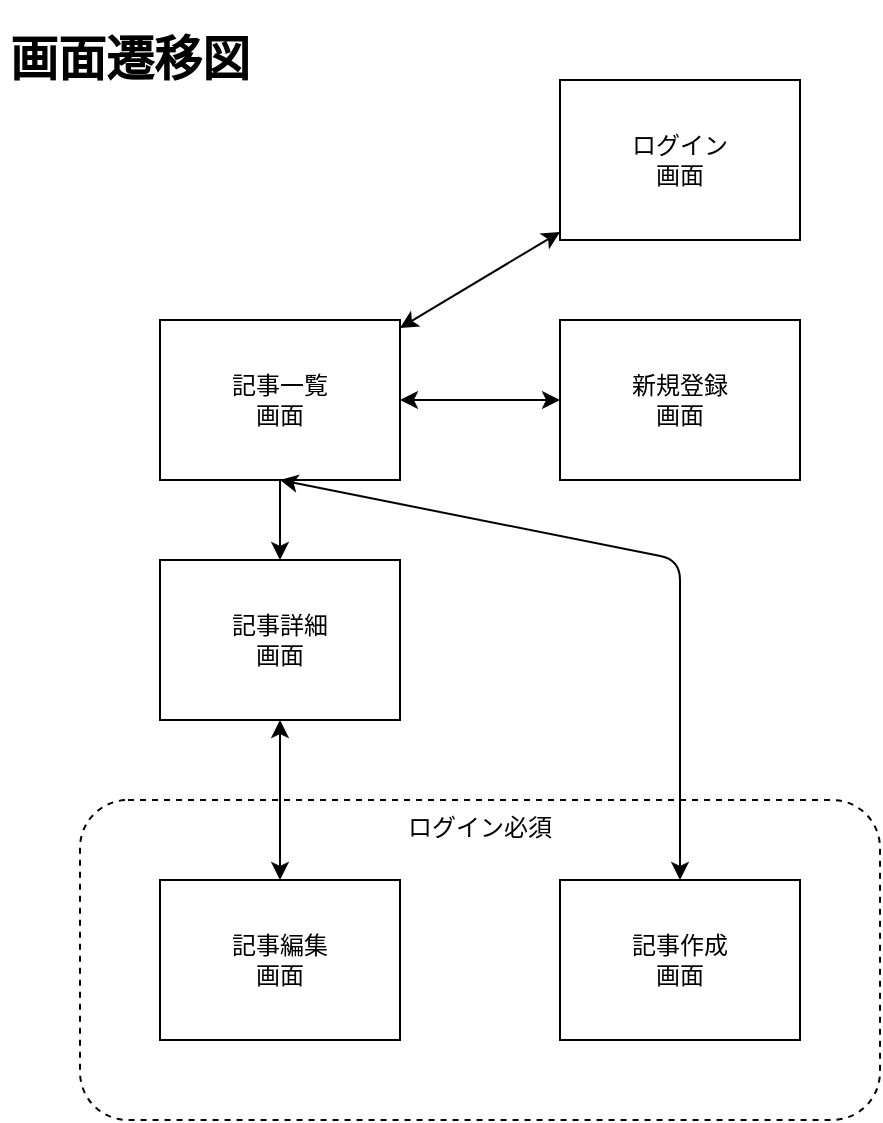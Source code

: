 <mxfile version="14.1.8" type="device"><diagram id="iGIo_NgZAR4qyI0SHDCz" name="ページ1"><mxGraphModel dx="1086" dy="966" grid="1" gridSize="10" guides="1" tooltips="1" connect="1" arrows="1" fold="1" page="1" pageScale="1" pageWidth="827" pageHeight="1169" math="0" shadow="0"><root><mxCell id="0"/><mxCell id="1" parent="0"/><mxCell id="WHBDs9QqcjlLBqwz2QUo-12" value="ログイン必須　" style="rounded=1;whiteSpace=wrap;html=1;dashed=1;verticalAlign=top;align=center;" parent="1" vertex="1"><mxGeometry x="40" y="400" width="400" height="160" as="geometry"/></mxCell><mxCell id="WHBDs9QqcjlLBqwz2QUo-2" value="記事一覧&lt;br&gt;画面" style="rounded=0;whiteSpace=wrap;html=1;" parent="1" vertex="1"><mxGeometry x="80" y="160" width="120" height="80" as="geometry"/></mxCell><mxCell id="WHBDs9QqcjlLBqwz2QUo-3" value="記事詳細&lt;br&gt;画面" style="rounded=0;whiteSpace=wrap;html=1;" parent="1" vertex="1"><mxGeometry x="80" y="280" width="120" height="80" as="geometry"/></mxCell><mxCell id="WHBDs9QqcjlLBqwz2QUo-4" value="記事編集&lt;br&gt;画面" style="rounded=0;whiteSpace=wrap;html=1;" parent="1" vertex="1"><mxGeometry x="80" y="440" width="120" height="80" as="geometry"/></mxCell><mxCell id="WHBDs9QqcjlLBqwz2QUo-5" value="ログイン&lt;br&gt;画面" style="rounded=0;whiteSpace=wrap;html=1;" parent="1" vertex="1"><mxGeometry x="280" y="40" width="120" height="80" as="geometry"/></mxCell><mxCell id="WHBDs9QqcjlLBqwz2QUo-6" value="新規登録&lt;br&gt;画面" style="rounded=0;whiteSpace=wrap;html=1;" parent="1" vertex="1"><mxGeometry x="280" y="160" width="120" height="80" as="geometry"/></mxCell><mxCell id="WHBDs9QqcjlLBqwz2QUo-7" value="" style="endArrow=classic;html=1;exitX=0.5;exitY=1;exitDx=0;exitDy=0;" parent="1" source="WHBDs9QqcjlLBqwz2QUo-2" target="WHBDs9QqcjlLBqwz2QUo-3" edge="1"><mxGeometry width="50" height="50" relative="1" as="geometry"><mxPoint x="170" y="300" as="sourcePoint"/><mxPoint x="270" y="260" as="targetPoint"/></mxGeometry></mxCell><mxCell id="WHBDs9QqcjlLBqwz2QUo-8" value="" style="endArrow=classic;startArrow=classic;html=1;" parent="1" source="WHBDs9QqcjlLBqwz2QUo-2" target="WHBDs9QqcjlLBqwz2QUo-5" edge="1"><mxGeometry width="50" height="50" relative="1" as="geometry"><mxPoint x="350" y="160" as="sourcePoint"/><mxPoint x="120" y="61" as="targetPoint"/></mxGeometry></mxCell><mxCell id="WHBDs9QqcjlLBqwz2QUo-9" value="" style="endArrow=classic;startArrow=classic;html=1;entryX=0;entryY=0.5;entryDx=0;entryDy=0;" parent="1" target="WHBDs9QqcjlLBqwz2QUo-6" edge="1"><mxGeometry width="50" height="50" relative="1" as="geometry"><mxPoint x="200" y="200" as="sourcePoint"/><mxPoint x="150" y="90" as="targetPoint"/></mxGeometry></mxCell><mxCell id="WHBDs9QqcjlLBqwz2QUo-14" value="&lt;h1&gt;画面遷移図&lt;/h1&gt;" style="text;html=1;strokeColor=none;fillColor=none;spacing=5;spacingTop=-20;whiteSpace=wrap;overflow=hidden;rounded=0;dashed=1;align=left;" parent="1" vertex="1"><mxGeometry y="10" width="190" height="50" as="geometry"/></mxCell><mxCell id="WHBDs9QqcjlLBqwz2QUo-16" value="" style="endArrow=classic;startArrow=classic;html=1;exitX=0.5;exitY=0;exitDx=0;exitDy=0;entryX=0.5;entryY=1;entryDx=0;entryDy=0;" parent="1" source="WHBDs9QqcjlLBqwz2QUo-4" target="WHBDs9QqcjlLBqwz2QUo-3" edge="1"><mxGeometry width="50" height="50" relative="1" as="geometry"><mxPoint x="790" y="290" as="sourcePoint"/><mxPoint x="840" y="240" as="targetPoint"/></mxGeometry></mxCell><mxCell id="ICGG_rLzxCy8CzfbyXf7-1" value="記事作成&lt;br&gt;画面" style="rounded=0;whiteSpace=wrap;html=1;" vertex="1" parent="1"><mxGeometry x="280" y="440" width="120" height="80" as="geometry"/></mxCell><mxCell id="ICGG_rLzxCy8CzfbyXf7-2" value="" style="endArrow=classic;startArrow=classic;html=1;exitX=0.5;exitY=0;exitDx=0;exitDy=0;entryX=0.5;entryY=1;entryDx=0;entryDy=0;" edge="1" parent="1" source="ICGG_rLzxCy8CzfbyXf7-1" target="WHBDs9QqcjlLBqwz2QUo-2"><mxGeometry width="50" height="50" relative="1" as="geometry"><mxPoint x="150" y="450" as="sourcePoint"/><mxPoint x="150" y="370" as="targetPoint"/><Array as="points"><mxPoint x="340" y="280"/></Array></mxGeometry></mxCell></root></mxGraphModel></diagram></mxfile>